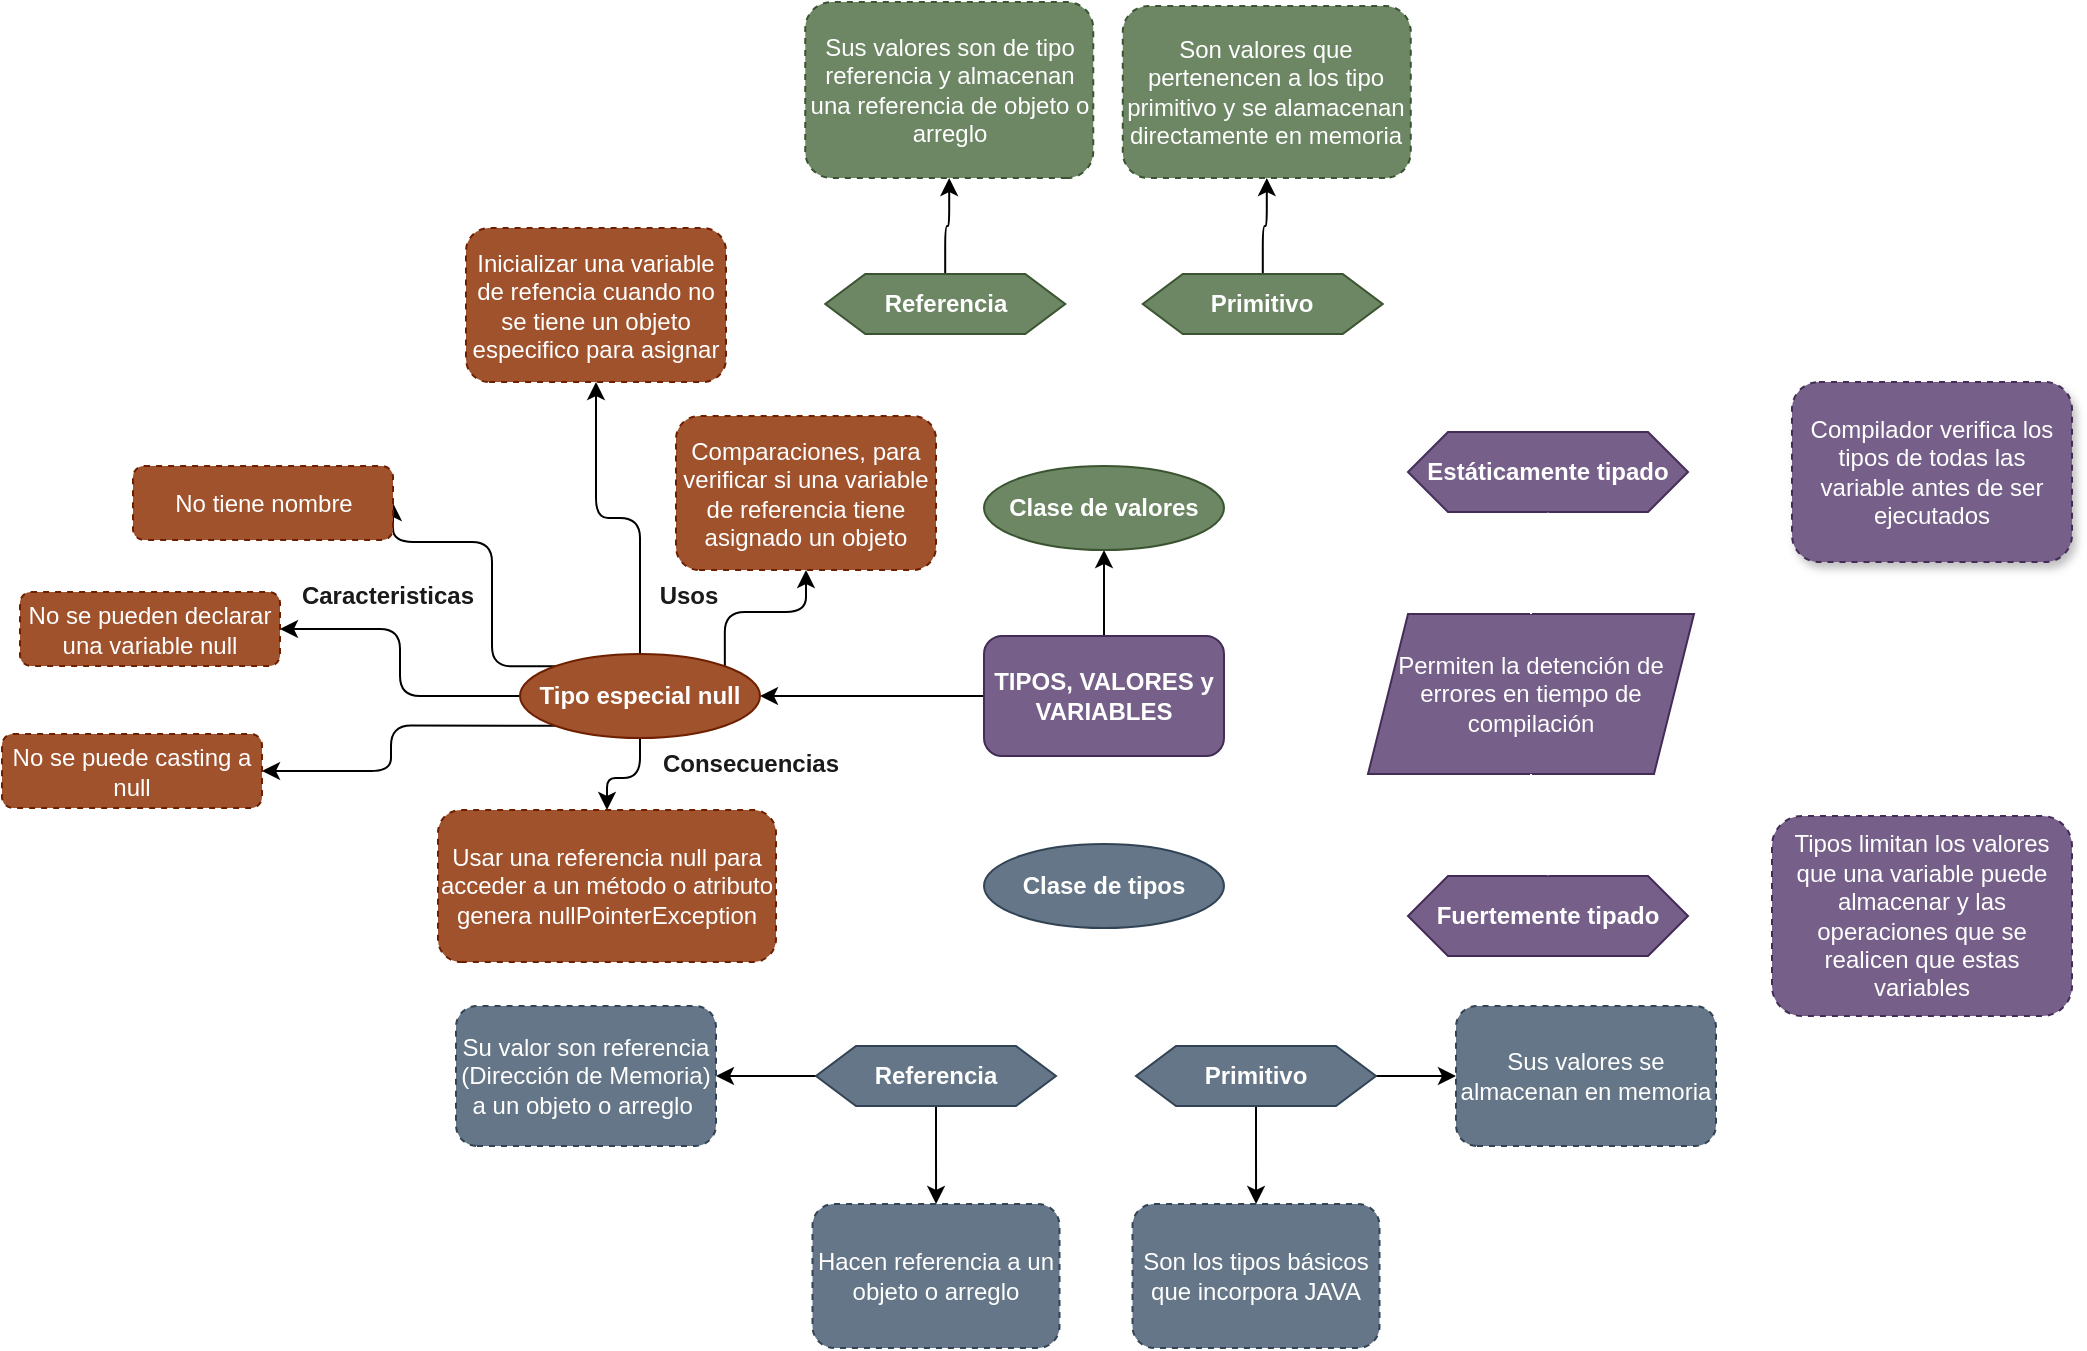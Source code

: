 <mxfile version="24.5.1" type="device" pages="2">
  <diagram name="Variables, tipos y referencias" id="eUMa2D-cnFNs0m8QBSEk">
    <mxGraphModel dx="1680" dy="929" grid="0" gridSize="10" guides="1" tooltips="1" connect="1" arrows="1" fold="1" page="0" pageScale="1" pageWidth="1169" pageHeight="827" background="none" math="0" shadow="0">
      <root>
        <mxCell id="0" />
        <mxCell id="1" parent="0" />
        <mxCell id="6FsGUNTnXCxXvvAwHnRl-19" value="" style="edgeStyle=orthogonalEdgeStyle;rounded=0;orthogonalLoop=1;jettySize=auto;html=1;strokeColor=#FFFFFF;fontColor=#1A1A1A;fontStyle=1" parent="1" source="6FsGUNTnXCxXvvAwHnRl-1" target="6FsGUNTnXCxXvvAwHnRl-17" edge="1">
          <mxGeometry relative="1" as="geometry" />
        </mxCell>
        <mxCell id="6FsGUNTnXCxXvvAwHnRl-22" style="edgeStyle=orthogonalEdgeStyle;rounded=1;orthogonalLoop=1;jettySize=auto;html=1;strokeColor=#FFFFFF;fontColor=#1A1A1A;fontStyle=1;curved=0;" parent="1" source="6FsGUNTnXCxXvvAwHnRl-17" target="6FsGUNTnXCxXvvAwHnRl-20" edge="1">
          <mxGeometry relative="1" as="geometry" />
        </mxCell>
        <mxCell id="6FsGUNTnXCxXvvAwHnRl-23" style="edgeStyle=orthogonalEdgeStyle;rounded=1;orthogonalLoop=1;jettySize=auto;html=1;strokeColor=#FFFFFF;fontColor=#1A1A1A;fontStyle=1;curved=0;" parent="1" source="6FsGUNTnXCxXvvAwHnRl-17" target="6FsGUNTnXCxXvvAwHnRl-21" edge="1">
          <mxGeometry relative="1" as="geometry" />
        </mxCell>
        <mxCell id="6FsGUNTnXCxXvvAwHnRl-29" style="edgeStyle=orthogonalEdgeStyle;rounded=1;orthogonalLoop=1;jettySize=auto;html=1;entryX=0;entryY=0.5;entryDx=0;entryDy=0;curved=0;fillColor=#76608a;strokeColor=#FFFFFF;" parent="1" source="6FsGUNTnXCxXvvAwHnRl-1" target="6FsGUNTnXCxXvvAwHnRl-2" edge="1">
          <mxGeometry relative="1" as="geometry" />
        </mxCell>
        <mxCell id="6FsGUNTnXCxXvvAwHnRl-30" style="edgeStyle=orthogonalEdgeStyle;rounded=1;orthogonalLoop=1;jettySize=auto;html=1;exitX=1;exitY=0.5;exitDx=0;exitDy=0;entryX=0;entryY=0.5;entryDx=0;entryDy=0;curved=0;fillColor=#76608a;strokeColor=#FFFFFF;" parent="1" source="6FsGUNTnXCxXvvAwHnRl-1" target="6FsGUNTnXCxXvvAwHnRl-3" edge="1">
          <mxGeometry relative="1" as="geometry" />
        </mxCell>
        <mxCell id="6FsGUNTnXCxXvvAwHnRl-55" value="" style="edgeStyle=orthogonalEdgeStyle;rounded=0;orthogonalLoop=1;jettySize=auto;html=1;" parent="1" source="6FsGUNTnXCxXvvAwHnRl-1" target="6FsGUNTnXCxXvvAwHnRl-41" edge="1">
          <mxGeometry relative="1" as="geometry" />
        </mxCell>
        <mxCell id="6FsGUNTnXCxXvvAwHnRl-61" value="" style="edgeStyle=orthogonalEdgeStyle;rounded=0;orthogonalLoop=1;jettySize=auto;html=1;fontFamily=Helvetica;fontSize=12;fontColor=default;" parent="1" source="6FsGUNTnXCxXvvAwHnRl-1" target="6FsGUNTnXCxXvvAwHnRl-60" edge="1">
          <mxGeometry relative="1" as="geometry" />
        </mxCell>
        <mxCell id="6FsGUNTnXCxXvvAwHnRl-1" value="TIPOS, VALORES y VARIABLES" style="rounded=1;whiteSpace=wrap;html=1;labelBackgroundColor=none;fillColor=#76608a;strokeColor=#432D57;fontSize=12;horizontal=1;fontStyle=1;flipV=0;flipH=0;fontColor=#ffffff;" parent="1" vertex="1">
          <mxGeometry x="74" y="251" width="120" height="60" as="geometry" />
        </mxCell>
        <mxCell id="6FsGUNTnXCxXvvAwHnRl-17" value="Clase de tipos" style="ellipse;whiteSpace=wrap;html=1;strokeColor=#314354;fontColor=#ffffff;fillColor=#647687;flipV=0;flipH=0;fontStyle=1" parent="1" vertex="1">
          <mxGeometry x="74" y="355" width="120" height="42" as="geometry" />
        </mxCell>
        <mxCell id="iA07e7lkN86s4xNn6Dl6-3" value="" style="edgeStyle=orthogonalEdgeStyle;rounded=0;orthogonalLoop=1;jettySize=auto;html=1;fontFamily=Helvetica;fontSize=12;fontColor=#1A1A1A;fontStyle=1;labelBackgroundColor=none;" parent="1" source="6FsGUNTnXCxXvvAwHnRl-20" target="6FsGUNTnXCxXvvAwHnRl-31" edge="1">
          <mxGeometry relative="1" as="geometry" />
        </mxCell>
        <mxCell id="iA07e7lkN86s4xNn6Dl6-4" value="" style="edgeStyle=orthogonalEdgeStyle;rounded=0;orthogonalLoop=1;jettySize=auto;html=1;fontFamily=Helvetica;fontSize=12;fontColor=#1A1A1A;fontStyle=1;labelBackgroundColor=none;" parent="1" source="6FsGUNTnXCxXvvAwHnRl-20" target="6FsGUNTnXCxXvvAwHnRl-33" edge="1">
          <mxGeometry relative="1" as="geometry" />
        </mxCell>
        <mxCell id="6FsGUNTnXCxXvvAwHnRl-20" value="Refe&lt;span style=&quot;color: rgb(232, 230, 227); font-family: monospace; font-size: 0px; text-align: start; text-wrap: nowrap; background-color: rgb(26, 28, 30); --darkreader-inline-color: #d8d4cf; --darkreader-inline-bgcolor: #151718;&quot; data-darkreader-inline-color=&quot;&quot; data-darkreader-inline-bgcolor=&quot;&quot;&gt;%3CmxGraphModel%3E%3Croot%3E%3CmxCell%20id%3D%220%22%2F%3E%3CmxCell%20id%3D%221%22%20parent%3D%220%22%2F%3E%3CmxCell%20id%3D%222%22%20value%3D%22Compilador%20verifica%20los%20tipos%20de%20todas%20las%20variable%20antes%20de%20ser%20ejecutados%22%20style%3D%22text%3Bhtml%3D1%3Balign%3Dcenter%3BverticalAlign%3Dmiddle%3BwhiteSpace%3Dwrap%3Brounded%3D0%3B%22%20vertex%3D%221%22%20parent%3D%221%22%3E%3CmxGeometry%20x%3D%22430%22%20y%3D%2240%22%20width%3D%22140%22%20height%3D%2290%22%20as%3D%22geometry%22%2F%3E%3C%2FmxCell%3E%3C%2Froot%3E%3C%2FmxGraphModel%3E&lt;/span&gt;rencia" style="shape=hexagon;perimeter=hexagonPerimeter2;whiteSpace=wrap;html=1;fixedSize=1;strokeColor=#314354;fillColor=#647687;flipV=0;flipH=0;fontStyle=1;fontColor=#ffffff;" parent="1" vertex="1">
          <mxGeometry x="-10" y="456" width="120" height="30" as="geometry" />
        </mxCell>
        <mxCell id="iA07e7lkN86s4xNn6Dl6-1" value="" style="edgeStyle=orthogonalEdgeStyle;rounded=0;orthogonalLoop=1;jettySize=auto;html=1;fontFamily=Helvetica;fontSize=12;fontColor=#1A1A1A;fontStyle=1;labelBackgroundColor=none;" parent="1" source="6FsGUNTnXCxXvvAwHnRl-21" target="6FsGUNTnXCxXvvAwHnRl-37" edge="1">
          <mxGeometry relative="1" as="geometry" />
        </mxCell>
        <mxCell id="iA07e7lkN86s4xNn6Dl6-2" value="" style="edgeStyle=orthogonalEdgeStyle;rounded=0;orthogonalLoop=1;jettySize=auto;html=1;fontFamily=Helvetica;fontSize=12;fontColor=#1A1A1A;fontStyle=1;labelBackgroundColor=none;" parent="1" source="6FsGUNTnXCxXvvAwHnRl-21" target="6FsGUNTnXCxXvvAwHnRl-35" edge="1">
          <mxGeometry relative="1" as="geometry" />
        </mxCell>
        <mxCell id="6FsGUNTnXCxXvvAwHnRl-21" value="Primitivo" style="shape=hexagon;perimeter=hexagonPerimeter2;whiteSpace=wrap;html=1;fixedSize=1;strokeColor=#314354;fillColor=#647687;flipV=0;flipH=0;fontStyle=1;fontColor=#ffffff;" parent="1" vertex="1">
          <mxGeometry x="150" y="456" width="120" height="30" as="geometry" />
        </mxCell>
        <mxCell id="6FsGUNTnXCxXvvAwHnRl-14" value="" style="edgeStyle=orthogonalEdgeStyle;rounded=0;orthogonalLoop=1;jettySize=auto;html=1;strokeColor=#FFFFFF;fontColor=default;fontSize=12;horizontal=1;fontStyle=1;labelBackgroundColor=none;flowAnimation=0;curved=0;fillColor=#76608a;" parent="1" source="6FsGUNTnXCxXvvAwHnRl-2" target="6FsGUNTnXCxXvvAwHnRl-6" edge="1">
          <mxGeometry relative="1" as="geometry" />
        </mxCell>
        <mxCell id="6FsGUNTnXCxXvvAwHnRl-13" value="" style="edgeStyle=orthogonalEdgeStyle;rounded=0;orthogonalLoop=1;jettySize=auto;html=1;labelBackgroundColor=none;strokeColor=#FFFFFF;fontColor=default;fontSize=12;horizontal=1;fontStyle=1;flowAnimation=0;curved=0;fillColor=#76608a;" parent="1" source="6FsGUNTnXCxXvvAwHnRl-3" target="6FsGUNTnXCxXvvAwHnRl-9" edge="1">
          <mxGeometry relative="1" as="geometry" />
        </mxCell>
        <mxCell id="6FsGUNTnXCxXvvAwHnRl-2" value="Estáticamente tipado" style="shape=hexagon;perimeter=hexagonPerimeter2;whiteSpace=wrap;html=1;fixedSize=1;labelBackgroundColor=none;fillColor=#76608a;strokeColor=#432D57;fontSize=12;horizontal=1;fontStyle=1;flipV=1;flipH=0;fontColor=#ffffff;" parent="1" vertex="1">
          <mxGeometry x="286" y="149" width="140" height="40" as="geometry" />
        </mxCell>
        <mxCell id="6FsGUNTnXCxXvvAwHnRl-3" value="Fuertemente tipado" style="shape=hexagon;perimeter=hexagonPerimeter2;whiteSpace=wrap;html=1;fixedSize=1;labelBackgroundColor=none;fillColor=#76608a;strokeColor=#432D57;fontSize=12;horizontal=1;fontStyle=1;flipV=1;flipH=0;fontColor=#ffffff;" parent="1" vertex="1">
          <mxGeometry x="286" y="371" width="140" height="40" as="geometry" />
        </mxCell>
        <mxCell id="6FsGUNTnXCxXvvAwHnRl-10" value="Permiten la detención de errores en tiempo de compilación" style="shape=parallelogram;perimeter=parallelogramPerimeter;whiteSpace=wrap;html=1;fixedSize=1;labelBackgroundColor=none;fillColor=#76608a;strokeColor=#432D57;fontSize=12;horizontal=1;fontStyle=0;flipV=1;flipH=1;fontColor=#ffffff;" parent="1" vertex="1">
          <mxGeometry x="266" y="240" width="163" height="80" as="geometry" />
        </mxCell>
        <mxCell id="6FsGUNTnXCxXvvAwHnRl-11" value="" style="edgeStyle=orthogonalEdgeStyle;rounded=1;orthogonalLoop=1;jettySize=auto;html=1;labelBackgroundColor=none;strokeColor=#FFFFFF;fontColor=default;fontSize=12;horizontal=1;fontStyle=1;curved=0;flowAnimation=0;dashed=1;dashPattern=8 8;fillColor=#76608a;" parent="1" source="6FsGUNTnXCxXvvAwHnRl-10" target="6FsGUNTnXCxXvvAwHnRl-2" edge="1">
          <mxGeometry relative="1" as="geometry" />
        </mxCell>
        <mxCell id="6FsGUNTnXCxXvvAwHnRl-12" value="" style="edgeStyle=orthogonalEdgeStyle;rounded=1;orthogonalLoop=1;jettySize=auto;html=1;labelBackgroundColor=none;strokeColor=#FFFFFF;fontColor=default;fontSize=12;horizontal=1;fontStyle=1;curved=0;flowAnimation=0;dashed=1;dashPattern=8 8;fillColor=#76608a;" parent="1" source="6FsGUNTnXCxXvvAwHnRl-10" target="6FsGUNTnXCxXvvAwHnRl-3" edge="1">
          <mxGeometry relative="1" as="geometry" />
        </mxCell>
        <mxCell id="6FsGUNTnXCxXvvAwHnRl-6" value="Compilador verifica los tipos de todas las variable antes de ser ejecutados" style="text;html=1;align=center;verticalAlign=middle;whiteSpace=wrap;rounded=1;labelBackgroundColor=none;fontSize=12;horizontal=1;fontStyle=0;strokeColor=#432D57;dashed=1;shadow=1;glass=0;flipV=0;flipH=0;direction=east;fillColor=#76608a;fontColor=#ffffff;" parent="1" vertex="1">
          <mxGeometry x="478" y="124" width="140" height="90" as="geometry" />
        </mxCell>
        <mxCell id="6FsGUNTnXCxXvvAwHnRl-9" value="Tipos limitan los valores que una variable puede almacenar y las operaciones que se realicen que estas variables" style="text;html=1;align=center;verticalAlign=middle;whiteSpace=wrap;rounded=1;labelBackgroundColor=none;fontSize=12;horizontal=1;fontStyle=0;dashed=1;strokeColor=#432D57;flipV=0;flipH=1;direction=east;fillColor=#76608a;fontColor=#ffffff;" parent="1" vertex="1">
          <mxGeometry x="468" y="341" width="150" height="100" as="geometry" />
        </mxCell>
        <mxCell id="6FsGUNTnXCxXvvAwHnRl-31" value="Hacen referencia a un objeto o arreglo" style="text;html=1;align=center;verticalAlign=middle;whiteSpace=wrap;rounded=1;dashed=1;strokeColor=#314354;flipH=0;flipV=0;fillColor=#647687;fontColor=#ffffff;" parent="1" vertex="1">
          <mxGeometry x="-11.75" y="535" width="123.5" height="72" as="geometry" />
        </mxCell>
        <mxCell id="6FsGUNTnXCxXvvAwHnRl-33" value="Su valor son referencia (Dirección de Memoria) a un objeto o arreglo&amp;nbsp;" style="text;html=1;align=center;verticalAlign=middle;whiteSpace=wrap;rounded=1;dashed=1;strokeColor=#314354;flipH=0;flipV=1;fillColor=#647687;fontColor=#ffffff;" parent="1" vertex="1">
          <mxGeometry x="-190" y="436" width="130" height="70" as="geometry" />
        </mxCell>
        <mxCell id="6FsGUNTnXCxXvvAwHnRl-35" value="Son los tipos básicos que incorpora JAVA" style="text;html=1;align=center;verticalAlign=middle;whiteSpace=wrap;rounded=1;dashed=1;strokeColor=#314354;flipH=0;flipV=0;fillColor=#647687;fontColor=#ffffff;" parent="1" vertex="1">
          <mxGeometry x="148.25" y="535" width="123.5" height="72" as="geometry" />
        </mxCell>
        <mxCell id="6FsGUNTnXCxXvvAwHnRl-37" value="Sus valores se almacenan en memoria" style="text;html=1;align=center;verticalAlign=middle;whiteSpace=wrap;rounded=1;dashed=1;strokeColor=#314354;flipH=0;flipV=1;fillColor=#647687;fontColor=#ffffff;" parent="1" vertex="1">
          <mxGeometry x="310" y="436" width="130" height="70" as="geometry" />
        </mxCell>
        <mxCell id="6FsGUNTnXCxXvvAwHnRl-39" style="edgeStyle=orthogonalEdgeStyle;rounded=1;orthogonalLoop=1;jettySize=auto;html=1;strokeColor=#FFFFFF;fontColor=#1A1A1A;fontStyle=1;fillColor=#B9E0A5;curved=0;" parent="1" source="6FsGUNTnXCxXvvAwHnRl-41" target="6FsGUNTnXCxXvvAwHnRl-44" edge="1">
          <mxGeometry relative="1" as="geometry" />
        </mxCell>
        <mxCell id="6FsGUNTnXCxXvvAwHnRl-40" style="edgeStyle=orthogonalEdgeStyle;rounded=1;orthogonalLoop=1;jettySize=auto;html=1;strokeColor=#FFFFFF;fontColor=#1A1A1A;fontStyle=1;fillColor=#B9E0A5;curved=0;" parent="1" source="6FsGUNTnXCxXvvAwHnRl-41" target="6FsGUNTnXCxXvvAwHnRl-47" edge="1">
          <mxGeometry relative="1" as="geometry" />
        </mxCell>
        <mxCell id="6FsGUNTnXCxXvvAwHnRl-41" value="Clase de valores" style="ellipse;whiteSpace=wrap;html=1;strokeColor=#3A5431;fillColor=#6d8764;flipV=0;flipH=0;fontStyle=1;direction=west;fontColor=#ffffff;" parent="1" vertex="1">
          <mxGeometry x="74" y="166" width="120" height="42" as="geometry" />
        </mxCell>
        <mxCell id="6FsGUNTnXCxXvvAwHnRl-43" value="" style="edgeStyle=orthogonalEdgeStyle;rounded=1;orthogonalLoop=1;jettySize=auto;html=1;fillColor=#B9E0A5;curved=0;" parent="1" source="6FsGUNTnXCxXvvAwHnRl-44" target="6FsGUNTnXCxXvvAwHnRl-51" edge="1">
          <mxGeometry relative="1" as="geometry" />
        </mxCell>
        <mxCell id="6FsGUNTnXCxXvvAwHnRl-44" value="Refe&lt;span style=&quot;color: rgb(232, 230, 227); font-family: monospace; font-size: 0px; text-align: start; text-wrap: nowrap; background-color: rgb(26, 28, 30); --darkreader-inline-color: #d8d4cf; --darkreader-inline-bgcolor: #151718;&quot; data-darkreader-inline-color=&quot;&quot; data-darkreader-inline-bgcolor=&quot;&quot;&gt;%3CmxGraphModel%3E%3Croot%3E%3CmxCell%20id%3D%220%22%2F%3E%3CmxCell%20id%3D%221%22%20parent%3D%220%22%2F%3E%3CmxCell%20id%3D%222%22%20value%3D%22Compilador%20verifica%20los%20tipos%20de%20todas%20las%20variable%20antes%20de%20ser%20ejecutados%22%20style%3D%22text%3Bhtml%3D1%3Balign%3Dcenter%3BverticalAlign%3Dmiddle%3BwhiteSpace%3Dwrap%3Brounded%3D0%3B%22%20vertex%3D%221%22%20parent%3D%221%22%3E%3CmxGeometry%20x%3D%22430%22%20y%3D%2240%22%20width%3D%22140%22%20height%3D%2290%22%20as%3D%22geometry%22%2F%3E%3C%2FmxCell%3E%3C%2Froot%3E%3C%2FmxGraphModel%3E&lt;/span&gt;rencia" style="shape=hexagon;perimeter=hexagonPerimeter2;whiteSpace=wrap;html=1;fixedSize=1;strokeColor=#3A5431;fontColor=#ffffff;fillColor=#6d8764;flipV=0;flipH=0;fontStyle=1;direction=west;" parent="1" vertex="1">
          <mxGeometry x="-5.37" y="70" width="120" height="30" as="geometry" />
        </mxCell>
        <mxCell id="6FsGUNTnXCxXvvAwHnRl-46" value="" style="edgeStyle=orthogonalEdgeStyle;rounded=1;orthogonalLoop=1;jettySize=auto;html=1;fillColor=#FFFF33;curved=0;" parent="1" source="6FsGUNTnXCxXvvAwHnRl-47" target="6FsGUNTnXCxXvvAwHnRl-53" edge="1">
          <mxGeometry relative="1" as="geometry" />
        </mxCell>
        <mxCell id="6FsGUNTnXCxXvvAwHnRl-47" value="Primitivo" style="shape=hexagon;perimeter=hexagonPerimeter2;whiteSpace=wrap;html=1;fixedSize=1;strokeColor=#3A5431;fontColor=#ffffff;fillColor=#6d8764;flipV=0;flipH=0;fontStyle=1;direction=west;" parent="1" vertex="1">
          <mxGeometry x="153.38" y="70" width="120" height="30" as="geometry" />
        </mxCell>
        <mxCell id="6FsGUNTnXCxXvvAwHnRl-51" value="Sus valores son de tipo referencia y almacenan una referencia de objeto o arreglo" style="text;html=1;align=center;verticalAlign=middle;whiteSpace=wrap;rounded=1;dashed=1;strokeColor=#3A5431;flipH=0;flipV=0;direction=west;fillColor=#6d8764;fontColor=#ffffff;" parent="1" vertex="1">
          <mxGeometry x="-15.37" y="-66" width="144" height="88" as="geometry" />
        </mxCell>
        <mxCell id="6FsGUNTnXCxXvvAwHnRl-53" value="Son valores que pertenencen a los tipo primitivo y se alamacenan directamente en memoria" style="text;html=1;align=center;verticalAlign=middle;whiteSpace=wrap;rounded=1;dashed=1;strokeColor=#3A5431;flipH=0;flipV=0;direction=west;fillColor=#6d8764;fontColor=#ffffff;" parent="1" vertex="1">
          <mxGeometry x="143.38" y="-64" width="144" height="86" as="geometry" />
        </mxCell>
        <mxCell id="6FsGUNTnXCxXvvAwHnRl-68" style="edgeStyle=orthogonalEdgeStyle;rounded=1;orthogonalLoop=1;jettySize=auto;html=1;exitX=0;exitY=0;exitDx=0;exitDy=0;entryX=1;entryY=0.5;entryDx=0;entryDy=0;fontFamily=Helvetica;fontSize=12;fontColor=#1A1A1A;fontStyle=1;labelBackgroundColor=none;curved=0;fillColor=#FF99CC;" parent="1" source="6FsGUNTnXCxXvvAwHnRl-60" target="6FsGUNTnXCxXvvAwHnRl-65" edge="1">
          <mxGeometry relative="1" as="geometry">
            <Array as="points">
              <mxPoint x="-172" y="266" />
              <mxPoint x="-172" y="204" />
            </Array>
          </mxGeometry>
        </mxCell>
        <mxCell id="6FsGUNTnXCxXvvAwHnRl-69" style="edgeStyle=orthogonalEdgeStyle;rounded=1;orthogonalLoop=1;jettySize=auto;html=1;exitX=0;exitY=0.5;exitDx=0;exitDy=0;entryX=1;entryY=0.5;entryDx=0;entryDy=0;fontFamily=Helvetica;fontSize=12;fontColor=#1A1A1A;fontStyle=1;labelBackgroundColor=none;curved=0;fillColor=#FF99CC;" parent="1" source="6FsGUNTnXCxXvvAwHnRl-60" target="6FsGUNTnXCxXvvAwHnRl-66" edge="1">
          <mxGeometry relative="1" as="geometry" />
        </mxCell>
        <mxCell id="6FsGUNTnXCxXvvAwHnRl-70" style="edgeStyle=orthogonalEdgeStyle;rounded=1;orthogonalLoop=1;jettySize=auto;html=1;exitX=0;exitY=1;exitDx=0;exitDy=0;entryX=1;entryY=0.5;entryDx=0;entryDy=0;fontFamily=Helvetica;fontSize=12;fontColor=#1A1A1A;fontStyle=1;labelBackgroundColor=none;curved=0;fillColor=#FF99CC;" parent="1" source="6FsGUNTnXCxXvvAwHnRl-60" target="6FsGUNTnXCxXvvAwHnRl-67" edge="1">
          <mxGeometry relative="1" as="geometry" />
        </mxCell>
        <mxCell id="6FsGUNTnXCxXvvAwHnRl-73" value="" style="edgeStyle=orthogonalEdgeStyle;rounded=1;orthogonalLoop=1;jettySize=auto;html=1;fontFamily=Helvetica;fontSize=12;fontColor=#1A1A1A;fontStyle=1;labelBackgroundColor=none;curved=0;" parent="1" source="6FsGUNTnXCxXvvAwHnRl-60" target="6FsGUNTnXCxXvvAwHnRl-72" edge="1">
          <mxGeometry relative="1" as="geometry" />
        </mxCell>
        <mxCell id="6FsGUNTnXCxXvvAwHnRl-80" style="edgeStyle=orthogonalEdgeStyle;rounded=1;orthogonalLoop=1;jettySize=auto;html=1;exitX=0.5;exitY=0;exitDx=0;exitDy=0;entryX=0.5;entryY=1;entryDx=0;entryDy=0;fontFamily=Helvetica;fontSize=12;fontColor=#1A1A1A;fontStyle=1;labelBackgroundColor=none;curved=0;" parent="1" source="6FsGUNTnXCxXvvAwHnRl-60" target="6FsGUNTnXCxXvvAwHnRl-75" edge="1">
          <mxGeometry relative="1" as="geometry" />
        </mxCell>
        <mxCell id="6FsGUNTnXCxXvvAwHnRl-88" style="edgeStyle=orthogonalEdgeStyle;rounded=1;orthogonalLoop=1;jettySize=auto;html=1;exitX=1;exitY=0;exitDx=0;exitDy=0;entryX=0.5;entryY=1;entryDx=0;entryDy=0;fontFamily=Helvetica;fontSize=12;fontColor=#1A1A1A;fontStyle=1;labelBackgroundColor=none;curved=0;" parent="1" source="6FsGUNTnXCxXvvAwHnRl-60" target="6FsGUNTnXCxXvvAwHnRl-78" edge="1">
          <mxGeometry relative="1" as="geometry" />
        </mxCell>
        <mxCell id="6FsGUNTnXCxXvvAwHnRl-60" value="Tipo especial null" style="ellipse;whiteSpace=wrap;html=1;strokeColor=#6D1F00;fillColor=#a0522d;flipV=0;flipH=0;fontStyle=1;fontColor=#ffffff;" parent="1" vertex="1">
          <mxGeometry x="-158" y="260" width="120" height="42" as="geometry" />
        </mxCell>
        <mxCell id="6FsGUNTnXCxXvvAwHnRl-65" value="No tiene nombre" style="text;html=1;align=center;verticalAlign=middle;whiteSpace=wrap;rounded=1;dashed=1;strokeColor=#6D1F00;flipH=0;flipV=0;fillColor=#a0522d;fontColor=#ffffff;" parent="1" vertex="1">
          <mxGeometry x="-351.5" y="166" width="130" height="37" as="geometry" />
        </mxCell>
        <mxCell id="6FsGUNTnXCxXvvAwHnRl-66" value="No se pueden declarar una variable null" style="text;html=1;align=center;verticalAlign=middle;whiteSpace=wrap;rounded=1;dashed=1;strokeColor=#6D1F00;flipH=0;flipV=0;fillColor=#a0522d;fontColor=#ffffff;" parent="1" vertex="1">
          <mxGeometry x="-408" y="229" width="130" height="37" as="geometry" />
        </mxCell>
        <mxCell id="6FsGUNTnXCxXvvAwHnRl-67" value="No se puede casting a null" style="text;html=1;align=center;verticalAlign=middle;whiteSpace=wrap;rounded=1;dashed=1;strokeColor=#6D1F00;flipH=0;flipV=0;fillColor=#a0522d;fontColor=#ffffff;" parent="1" vertex="1">
          <mxGeometry x="-417" y="300" width="130" height="37" as="geometry" />
        </mxCell>
        <mxCell id="6FsGUNTnXCxXvvAwHnRl-72" value="Usar una referencia null para acceder a un método o atributo genera nullPointerException" style="text;html=1;align=center;verticalAlign=middle;whiteSpace=wrap;rounded=1;dashed=1;strokeColor=#6D1F00;flipH=0;flipV=1;fillColor=#a0522d;fontColor=#ffffff;" parent="1" vertex="1">
          <mxGeometry x="-199" y="338" width="169" height="76" as="geometry" />
        </mxCell>
        <mxCell id="6FsGUNTnXCxXvvAwHnRl-74" value="Consecuencias" style="text;html=1;align=center;verticalAlign=middle;whiteSpace=wrap;rounded=0;fontFamily=Helvetica;fontSize=12;fontColor=#1A1A1A;fontStyle=1;labelBackgroundColor=none;" parent="1" vertex="1">
          <mxGeometry x="-90" y="300" width="95" height="30" as="geometry" />
        </mxCell>
        <mxCell id="6FsGUNTnXCxXvvAwHnRl-75" value="Inicializar una variable de refencia cuando no se tiene un objeto especifico para asignar" style="text;html=1;align=center;verticalAlign=middle;whiteSpace=wrap;rounded=1;dashed=1;strokeColor=#6D1F00;flipH=0;flipV=1;fillColor=#a0522d;fontColor=#ffffff;" parent="1" vertex="1">
          <mxGeometry x="-185" y="47" width="130" height="77" as="geometry" />
        </mxCell>
        <mxCell id="6FsGUNTnXCxXvvAwHnRl-78" value="Comparaciones, para verificar si una variable de referencia tiene asignado un objeto" style="text;html=1;align=center;verticalAlign=middle;whiteSpace=wrap;rounded=1;dashed=1;strokeColor=#6D1F00;flipH=0;flipV=1;fillColor=#a0522d;fontColor=#ffffff;" parent="1" vertex="1">
          <mxGeometry x="-80" y="141" width="130" height="77" as="geometry" />
        </mxCell>
        <mxCell id="6FsGUNTnXCxXvvAwHnRl-85" value="Caracteristicas" style="text;html=1;align=center;verticalAlign=middle;whiteSpace=wrap;rounded=0;fontFamily=Helvetica;fontSize=12;fontColor=#1A1A1A;fontStyle=1;labelBackgroundColor=none;" parent="1" vertex="1">
          <mxGeometry x="-272" y="208" width="96" height="45" as="geometry" />
        </mxCell>
        <mxCell id="6FsGUNTnXCxXvvAwHnRl-86" value="Usos" style="text;html=1;align=center;verticalAlign=middle;whiteSpace=wrap;rounded=0;fontFamily=Helvetica;fontSize=12;fontColor=#1A1A1A;fontStyle=1;labelBackgroundColor=none;" parent="1" vertex="1">
          <mxGeometry x="-121" y="215.5" width="95" height="30" as="geometry" />
        </mxCell>
      </root>
    </mxGraphModel>
  </diagram>
  <diagram id="QTjkPDKM6xU2SD7LMelb" name="TIPOS Y VALORES PRIMITIVOS">
    <mxGraphModel dx="2000" dy="1424" grid="0" gridSize="10" guides="1" tooltips="1" connect="1" arrows="1" fold="1" page="0" pageScale="1" pageWidth="827" pageHeight="1169" math="0" shadow="0">
      <root>
        <mxCell id="0" />
        <mxCell id="1" parent="0" />
        <mxCell id="D8JUkqJzyJapC4DmOVum-1" value="" style="edgeStyle=orthogonalEdgeStyle;rounded=0;orthogonalLoop=1;jettySize=auto;html=1;fontStyle=1" edge="1" parent="1" source="D8JUkqJzyJapC4DmOVum-3" target="D8JUkqJzyJapC4DmOVum-6">
          <mxGeometry relative="1" as="geometry" />
        </mxCell>
        <mxCell id="D8JUkqJzyJapC4DmOVum-2" value="" style="edgeStyle=orthogonalEdgeStyle;rounded=1;orthogonalLoop=1;jettySize=auto;html=1;curved=0;" edge="1" parent="1" source="D8JUkqJzyJapC4DmOVum-3" target="D8JUkqJzyJapC4DmOVum-43">
          <mxGeometry relative="1" as="geometry" />
        </mxCell>
        <mxCell id="D8JUkqJzyJapC4DmOVum-3" value="TIPOS Y VALORES PRIMITIVOS" style="rounded=1;whiteSpace=wrap;html=1;fillColor=#76608a;fontColor=#ffffff;strokeColor=#432D57;fontStyle=1" vertex="1" parent="1">
          <mxGeometry x="-210" y="61" width="120" height="60" as="geometry" />
        </mxCell>
        <mxCell id="D8JUkqJzyJapC4DmOVum-4" value="" style="edgeStyle=orthogonalEdgeStyle;rounded=0;orthogonalLoop=1;jettySize=auto;html=1;fontStyle=1" edge="1" parent="1" source="D8JUkqJzyJapC4DmOVum-6" target="D8JUkqJzyJapC4DmOVum-10">
          <mxGeometry relative="1" as="geometry" />
        </mxCell>
        <mxCell id="D8JUkqJzyJapC4DmOVum-5" style="edgeStyle=orthogonalEdgeStyle;rounded=1;orthogonalLoop=1;jettySize=auto;html=1;exitX=1;exitY=0.25;exitDx=0;exitDy=0;entryX=0;entryY=0.5;entryDx=0;entryDy=0;curved=0;fontStyle=1" edge="1" parent="1" source="D8JUkqJzyJapC4DmOVum-6" target="D8JUkqJzyJapC4DmOVum-8">
          <mxGeometry relative="1" as="geometry" />
        </mxCell>
        <mxCell id="D8JUkqJzyJapC4DmOVum-6" value="Los tipos primitivos son los tipos básicos predefinidos por el lenguaje de programación java" style="text;html=1;align=center;verticalAlign=middle;whiteSpace=wrap;rounded=1;dashed=1;strokeColor=#432D57;fillColor=#76608a;fontColor=#ffffff;fontStyle=0" vertex="1" parent="1">
          <mxGeometry x="-60" y="46" width="130" height="90" as="geometry" />
        </mxCell>
        <mxCell id="D8JUkqJzyJapC4DmOVum-7" style="edgeStyle=orthogonalEdgeStyle;rounded=1;orthogonalLoop=1;jettySize=auto;html=1;exitX=1;exitY=0.25;exitDx=0;exitDy=0;entryX=0;entryY=0.5;entryDx=0;entryDy=0;curved=0;fontStyle=1" edge="1" parent="1" source="D8JUkqJzyJapC4DmOVum-8" target="D8JUkqJzyJapC4DmOVum-17">
          <mxGeometry relative="1" as="geometry" />
        </mxCell>
        <mxCell id="D8JUkqJzyJapC4DmOVum-8" value="Tipo numérico" style="rounded=1;whiteSpace=wrap;html=1;fillColor=#647687;fontColor=#ffffff;strokeColor=#314354;fontStyle=1" vertex="1" parent="1">
          <mxGeometry x="110" y="-19" width="110" height="50" as="geometry" />
        </mxCell>
        <mxCell id="D8JUkqJzyJapC4DmOVum-9" value="" style="edgeStyle=orthogonalEdgeStyle;rounded=0;orthogonalLoop=1;jettySize=auto;html=1;fontStyle=1" edge="1" parent="1" source="D8JUkqJzyJapC4DmOVum-10" target="D8JUkqJzyJapC4DmOVum-11">
          <mxGeometry relative="1" as="geometry" />
        </mxCell>
        <mxCell id="D8JUkqJzyJapC4DmOVum-10" value="Tipo numérico" style="rounded=1;whiteSpace=wrap;html=1;fillColor=#6d8764;fontColor=#ffffff;strokeColor=#3A5431;fontStyle=1" vertex="1" parent="1">
          <mxGeometry x="-50" y="185" width="110" height="50" as="geometry" />
        </mxCell>
        <mxCell id="D8JUkqJzyJapC4DmOVum-11" value="Tipo datos lógicos" style="text;html=1;align=center;verticalAlign=middle;whiteSpace=wrap;rounded=1;dashed=1;strokeColor=#3A5431;fillColor=#6d8764;fontColor=#ffffff;fontStyle=0" vertex="1" parent="1">
          <mxGeometry x="100" y="185" width="110" height="50" as="geometry" />
        </mxCell>
        <mxCell id="D8JUkqJzyJapC4DmOVum-12" style="edgeStyle=orthogonalEdgeStyle;rounded=1;orthogonalLoop=1;jettySize=auto;html=1;exitX=0.75;exitY=0;exitDx=0;exitDy=0;entryX=0;entryY=0.5;entryDx=0;entryDy=0;curved=0;fontStyle=1" edge="1" parent="1" source="D8JUkqJzyJapC4DmOVum-17" target="D8JUkqJzyJapC4DmOVum-19">
          <mxGeometry relative="1" as="geometry" />
        </mxCell>
        <mxCell id="D8JUkqJzyJapC4DmOVum-13" style="edgeStyle=orthogonalEdgeStyle;rounded=1;orthogonalLoop=1;jettySize=auto;html=1;exitX=1;exitY=0.25;exitDx=0;exitDy=0;entryX=0;entryY=0.5;entryDx=0;entryDy=0;curved=0;fontStyle=1" edge="1" parent="1" source="D8JUkqJzyJapC4DmOVum-17" target="D8JUkqJzyJapC4DmOVum-23">
          <mxGeometry relative="1" as="geometry" />
        </mxCell>
        <mxCell id="D8JUkqJzyJapC4DmOVum-14" style="edgeStyle=orthogonalEdgeStyle;rounded=1;orthogonalLoop=1;jettySize=auto;html=1;exitX=1;exitY=0.5;exitDx=0;exitDy=0;entryX=0;entryY=0.5;entryDx=0;entryDy=0;curved=0;fontStyle=1" edge="1" parent="1" source="D8JUkqJzyJapC4DmOVum-17" target="D8JUkqJzyJapC4DmOVum-25">
          <mxGeometry relative="1" as="geometry" />
        </mxCell>
        <mxCell id="D8JUkqJzyJapC4DmOVum-15" style="edgeStyle=orthogonalEdgeStyle;rounded=1;orthogonalLoop=1;jettySize=auto;html=1;exitX=1;exitY=0.75;exitDx=0;exitDy=0;entryX=0;entryY=0.5;entryDx=0;entryDy=0;curved=0;fontStyle=1" edge="1" parent="1" source="D8JUkqJzyJapC4DmOVum-17" target="D8JUkqJzyJapC4DmOVum-27">
          <mxGeometry relative="1" as="geometry" />
        </mxCell>
        <mxCell id="D8JUkqJzyJapC4DmOVum-16" style="edgeStyle=orthogonalEdgeStyle;rounded=0;orthogonalLoop=1;jettySize=auto;html=1;exitX=0.75;exitY=1;exitDx=0;exitDy=0;entryX=0;entryY=0.5;entryDx=0;entryDy=0;fontStyle=1" edge="1" parent="1" source="D8JUkqJzyJapC4DmOVum-17" target="D8JUkqJzyJapC4DmOVum-21">
          <mxGeometry relative="1" as="geometry" />
        </mxCell>
        <mxCell id="D8JUkqJzyJapC4DmOVum-17" value="Tipo Integral" style="rounded=1;whiteSpace=wrap;html=1;fillColor=#647687;fontColor=#ffffff;strokeColor=#314354;fontStyle=1" vertex="1" parent="1">
          <mxGeometry x="265" y="-99" width="120" height="40" as="geometry" />
        </mxCell>
        <mxCell id="D8JUkqJzyJapC4DmOVum-18" style="edgeStyle=orthogonalEdgeStyle;rounded=0;orthogonalLoop=1;jettySize=auto;html=1;exitX=1;exitY=0.5;exitDx=0;exitDy=0;entryX=0;entryY=0.5;entryDx=0;entryDy=0;fontStyle=1" edge="1" parent="1" source="D8JUkqJzyJapC4DmOVum-19" target="D8JUkqJzyJapC4DmOVum-36">
          <mxGeometry relative="1" as="geometry" />
        </mxCell>
        <mxCell id="D8JUkqJzyJapC4DmOVum-19" value="byte" style="shape=hexagon;perimeter=hexagonPerimeter2;whiteSpace=wrap;html=1;fixedSize=1;fillColor=#a0522d;strokeColor=#6D1F00;fontStyle=1;fontColor=#ffffff;" vertex="1" parent="1">
          <mxGeometry x="430" y="-207" width="120" height="30" as="geometry" />
        </mxCell>
        <mxCell id="D8JUkqJzyJapC4DmOVum-20" style="edgeStyle=orthogonalEdgeStyle;rounded=0;orthogonalLoop=1;jettySize=auto;html=1;exitX=1;exitY=0.5;exitDx=0;exitDy=0;entryX=0;entryY=0.5;entryDx=0;entryDy=0;fontStyle=1" edge="1" parent="1" source="D8JUkqJzyJapC4DmOVum-21" target="D8JUkqJzyJapC4DmOVum-40">
          <mxGeometry relative="1" as="geometry" />
        </mxCell>
        <mxCell id="D8JUkqJzyJapC4DmOVum-21" value="char" style="shape=hexagon;perimeter=hexagonPerimeter2;whiteSpace=wrap;html=1;fixedSize=1;fillColor=#a0522d;strokeColor=#6D1F00;fontStyle=1;fontColor=#ffffff;" vertex="1" parent="1">
          <mxGeometry x="430" y="18" width="120" height="30" as="geometry" />
        </mxCell>
        <mxCell id="D8JUkqJzyJapC4DmOVum-22" style="edgeStyle=orthogonalEdgeStyle;rounded=0;orthogonalLoop=1;jettySize=auto;html=1;exitX=1;exitY=0.5;exitDx=0;exitDy=0;entryX=0;entryY=0.5;entryDx=0;entryDy=0;fontStyle=1" edge="1" parent="1" source="D8JUkqJzyJapC4DmOVum-23" target="D8JUkqJzyJapC4DmOVum-37">
          <mxGeometry relative="1" as="geometry" />
        </mxCell>
        <mxCell id="D8JUkqJzyJapC4DmOVum-23" value="short" style="shape=hexagon;perimeter=hexagonPerimeter2;whiteSpace=wrap;html=1;fixedSize=1;fillColor=#a0522d;strokeColor=#6D1F00;fontStyle=1;fontColor=#ffffff;" vertex="1" parent="1">
          <mxGeometry x="430" y="-151" width="120" height="30" as="geometry" />
        </mxCell>
        <mxCell id="D8JUkqJzyJapC4DmOVum-24" style="edgeStyle=orthogonalEdgeStyle;rounded=0;orthogonalLoop=1;jettySize=auto;html=1;exitX=1;exitY=0.5;exitDx=0;exitDy=0;entryX=0;entryY=0.5;entryDx=0;entryDy=0;fontStyle=1" edge="1" parent="1" source="D8JUkqJzyJapC4DmOVum-25" target="D8JUkqJzyJapC4DmOVum-38">
          <mxGeometry relative="1" as="geometry" />
        </mxCell>
        <mxCell id="D8JUkqJzyJapC4DmOVum-25" value="int" style="shape=hexagon;perimeter=hexagonPerimeter2;whiteSpace=wrap;html=1;fixedSize=1;fillColor=#a0522d;strokeColor=#6D1F00;fontStyle=1;fontColor=#ffffff;" vertex="1" parent="1">
          <mxGeometry x="430" y="-94" width="120" height="30" as="geometry" />
        </mxCell>
        <mxCell id="D8JUkqJzyJapC4DmOVum-26" style="edgeStyle=orthogonalEdgeStyle;rounded=0;orthogonalLoop=1;jettySize=auto;html=1;exitX=1;exitY=0.5;exitDx=0;exitDy=0;entryX=0;entryY=0.5;entryDx=0;entryDy=0;fontStyle=1" edge="1" parent="1" source="D8JUkqJzyJapC4DmOVum-27" target="D8JUkqJzyJapC4DmOVum-39">
          <mxGeometry relative="1" as="geometry" />
        </mxCell>
        <mxCell id="D8JUkqJzyJapC4DmOVum-27" value="long" style="shape=hexagon;perimeter=hexagonPerimeter2;whiteSpace=wrap;html=1;fixedSize=1;fillColor=#a0522d;strokeColor=#6D1F00;fontStyle=1;fontColor=#ffffff;" vertex="1" parent="1">
          <mxGeometry x="430" y="-38" width="120" height="30" as="geometry" />
        </mxCell>
        <mxCell id="D8JUkqJzyJapC4DmOVum-28" style="edgeStyle=orthogonalEdgeStyle;rounded=1;orthogonalLoop=1;jettySize=auto;html=1;exitX=1;exitY=0.25;exitDx=0;exitDy=0;entryX=0;entryY=0.5;entryDx=0;entryDy=0;curved=0;fontStyle=1" edge="1" parent="1" source="D8JUkqJzyJapC4DmOVum-30" target="D8JUkqJzyJapC4DmOVum-35">
          <mxGeometry relative="1" as="geometry" />
        </mxCell>
        <mxCell id="D8JUkqJzyJapC4DmOVum-29" style="edgeStyle=orthogonalEdgeStyle;rounded=1;orthogonalLoop=1;jettySize=auto;html=1;exitX=1;exitY=0.75;exitDx=0;exitDy=0;entryX=0;entryY=0.5;entryDx=0;entryDy=0;curved=0;fontStyle=1" edge="1" parent="1" source="D8JUkqJzyJapC4DmOVum-30" target="D8JUkqJzyJapC4DmOVum-33">
          <mxGeometry relative="1" as="geometry" />
        </mxCell>
        <mxCell id="D8JUkqJzyJapC4DmOVum-30" value="Tipo Integral" style="rounded=1;whiteSpace=wrap;html=1;fillColor=#647687;fontColor=#ffffff;strokeColor=#314354;fontStyle=1" vertex="1" parent="1">
          <mxGeometry x="265" y="121" width="120" height="40" as="geometry" />
        </mxCell>
        <mxCell id="D8JUkqJzyJapC4DmOVum-31" style="edgeStyle=orthogonalEdgeStyle;rounded=1;orthogonalLoop=1;jettySize=auto;html=1;exitX=1;exitY=0.75;exitDx=0;exitDy=0;entryX=-0.05;entryY=0.575;entryDx=0;entryDy=0;entryPerimeter=0;curved=0;fontStyle=1" edge="1" parent="1" source="D8JUkqJzyJapC4DmOVum-8" target="D8JUkqJzyJapC4DmOVum-30">
          <mxGeometry relative="1" as="geometry">
            <Array as="points">
              <mxPoint x="242" y="19" />
              <mxPoint x="242" y="144" />
            </Array>
          </mxGeometry>
        </mxCell>
        <mxCell id="D8JUkqJzyJapC4DmOVum-32" style="edgeStyle=orthogonalEdgeStyle;rounded=1;orthogonalLoop=1;jettySize=auto;html=1;exitX=1;exitY=0.5;exitDx=0;exitDy=0;curved=0;fontStyle=1" edge="1" parent="1" source="D8JUkqJzyJapC4DmOVum-33" target="D8JUkqJzyJapC4DmOVum-42">
          <mxGeometry relative="1" as="geometry" />
        </mxCell>
        <mxCell id="D8JUkqJzyJapC4DmOVum-33" value="double" style="shape=hexagon;perimeter=hexagonPerimeter2;whiteSpace=wrap;html=1;fixedSize=1;fillColor=#353585;fontColor=#ffffff;strokeColor=#353585;fontStyle=1" vertex="1" parent="1">
          <mxGeometry x="430" y="157" width="120" height="30" as="geometry" />
        </mxCell>
        <mxCell id="D8JUkqJzyJapC4DmOVum-34" style="edgeStyle=orthogonalEdgeStyle;rounded=1;orthogonalLoop=1;jettySize=auto;html=1;exitX=1;exitY=0.5;exitDx=0;exitDy=0;entryX=0;entryY=0.5;entryDx=0;entryDy=0;curved=0;fontStyle=1" edge="1" parent="1" source="D8JUkqJzyJapC4DmOVum-35" target="D8JUkqJzyJapC4DmOVum-41">
          <mxGeometry relative="1" as="geometry" />
        </mxCell>
        <mxCell id="D8JUkqJzyJapC4DmOVum-35" value="float" style="shape=hexagon;perimeter=hexagonPerimeter2;whiteSpace=wrap;html=1;fixedSize=1;fillColor=#353585;fontColor=#ffffff;strokeColor=#353585;fontStyle=1" vertex="1" parent="1">
          <mxGeometry x="430" y="101" width="120" height="30" as="geometry" />
        </mxCell>
        <mxCell id="D8JUkqJzyJapC4DmOVum-36" value="Representan valores hasta 8bit" style="text;html=1;align=center;verticalAlign=middle;whiteSpace=wrap;rounded=1;dashed=1;strokeColor=#6D1F00;fillColor=#a0522d;fontStyle=1;fontColor=#ffffff;" vertex="1" parent="1">
          <mxGeometry x="598" y="-213" width="180" height="43" as="geometry" />
        </mxCell>
        <mxCell id="D8JUkqJzyJapC4DmOVum-37" value="Representan valores hasta 16&lt;span style=&quot;background-color: initial; color: rgb(0, 0, 0); --darkreader-inline-bgcolor: initial; --darkreader-inline-color: #e8e6e3;&quot; data-darkreader-inline-bgcolor=&quot;&quot; data-darkreader-inline-color=&quot;&quot;&gt;bit&lt;/span&gt;" style="text;html=1;align=center;verticalAlign=middle;whiteSpace=wrap;rounded=1;dashed=1;strokeColor=#6D1F00;fillColor=#a0522d;fontStyle=1;fontColor=#ffffff;" vertex="1" parent="1">
          <mxGeometry x="598" y="-157" width="180" height="43" as="geometry" />
        </mxCell>
        <mxCell id="D8JUkqJzyJapC4DmOVum-38" value="Representan valores hasta 32&lt;span style=&quot;background-color: initial; color: rgb(0, 0, 0); --darkreader-inline-bgcolor: initial; --darkreader-inline-color: #e8e6e3;&quot; data-darkreader-inline-bgcolor=&quot;&quot; data-darkreader-inline-color=&quot;&quot;&gt;&lt;span style=&quot;font-family: monospace; font-size: 0px; text-align: start; text-wrap: nowrap;&quot;&gt;%3CmxGraphModel%3E%3Croot%3E%3CmxCell%20id%3D%220%22%2F%3E%3CmxCell%20id%3D%221%22%20parent%3D%220%22%2F%3E%3CmxCell%20id%3D%222%22%20value%3D%22Representan%20valores%20hasta%2016%26lt%3Bspan%20data-darkreader-inline-color%3D%26quot%3B%26quot%3B%20data-darkreader-inline-bgcolor%3D%26quot%3B%26quot%3B%20style%3D%26quot%3Bbackground-color%3A%20initial%3B%20color%3A%20rgb(0%2C%200%2C%200)%3B%20--darkreader-inline-bgcolor%3A%20initial%3B%20--darkreader-inline-color%3A%20%23e8e6e3%3B%26quot%3B%26gt%3Bbit%26lt%3B%2Fspan%26gt%3B%22%20style%3D%22text%3Bhtml%3D1%3Balign%3Dcenter%3BverticalAlign%3Dmiddle%3BwhiteSpace%3Dwrap%3Brounded%3D0%3Bdashed%3D1%3BstrokeColor%3Ddefault%3B%22%20vertex%3D%221%22%20parent%3D%221%22%3E%3CmxGeometry%20x%3D%22840%22%20y%3D%2269.5%22%20width%3D%22180%22%20height%3D%2243%22%20as%3D%22geometry%22%2F%3E%3C%2FmxCell%3E%3C%2Froot%3E%3C%2FmxGraphModel%3E&lt;/span&gt;bit&lt;/span&gt;" style="text;html=1;align=center;verticalAlign=middle;whiteSpace=wrap;rounded=1;dashed=1;strokeColor=#6D1F00;fillColor=#a0522d;fontStyle=1;fontColor=#ffffff;" vertex="1" parent="1">
          <mxGeometry x="598" y="-100" width="180" height="43" as="geometry" />
        </mxCell>
        <mxCell id="D8JUkqJzyJapC4DmOVum-39" value="Representan valores hasta 64&lt;span style=&quot;background-color: initial; color: rgb(0, 0, 0); --darkreader-inline-bgcolor: initial; --darkreader-inline-color: #e8e6e3;&quot; data-darkreader-inline-bgcolor=&quot;&quot; data-darkreader-inline-color=&quot;&quot;&gt;&lt;span style=&quot;font-family: monospace; font-size: 0px; text-align: start; text-wrap: nowrap;&quot;&gt;3CmxGraphModel%3E%3Croot%3E%3CmxCell%20id%3D%220%22%2F%3E%3CmxCell%20id%3D%221%22%20parent%3D%220%22%2F%3E%3CmxCell%20id%3D%222%22%20value%3D%22Representan%20valores%20hasta%2016%26lt%3Bspan%20data-darkreader-inline-color%3D%26quot%3B%26quot%3B%20data-darkreader-inline-bgcolor%3D%26quot%3B%26quot%3B%20style%3D%26quot%3Bbackground-color%3A%20initial%3B%20color%3A%20rgb(0%2C%200%2C%200)%3B%20--darkreader-inline-bgcolor%3A%20initial%3B%20--darkreader-inline-color%3A%20%23e8e6e3%3B%26quot%3B%26gt%3Bbit%26lt%3B%2Fspan%26gt%3B%22%20style%3D%22text%3Bhtml%3D1%3Balign%3Dcenter%3BverticalAlign%3Dmiddle%3BwhiteSpace%3Dwrap%3Brounded%3D0%3Bdashed%3D1%3BstrokeColor%3Ddefault%3B%22%20vertex%3D%221%22%20parent%3D%221%22%3E%3CmxGeometry%20x%3D%22840%22%20y%3D%2269.5%22%20width%3D%22180%22%20height%3D%2243%22%20as%3D%22geometry%22%2F%3E%3C%2FmxCell%3E%3C%2Froot%3E%3C%2FmxGraphModel%3E&lt;/span&gt;bit&lt;/span&gt;" style="text;html=1;align=center;verticalAlign=middle;whiteSpace=wrap;rounded=1;dashed=1;strokeColor=#6D1F00;fillColor=#a0522d;fontStyle=1;fontColor=#ffffff;" vertex="1" parent="1">
          <mxGeometry x="598" y="-44" width="180" height="43" as="geometry" />
        </mxCell>
        <mxCell id="D8JUkqJzyJapC4DmOVum-40" value="Valores de 16bit sin signo" style="text;html=1;align=center;verticalAlign=middle;whiteSpace=wrap;rounded=1;dashed=1;strokeColor=#6D1F00;fillColor=#a0522d;fontStyle=1;fontColor=#ffffff;" vertex="1" parent="1">
          <mxGeometry x="598" y="12" width="180" height="43" as="geometry" />
        </mxCell>
        <mxCell id="D8JUkqJzyJapC4DmOVum-41" value="Números flotante de la IEEE de 32bit" style="text;html=1;align=center;verticalAlign=middle;whiteSpace=wrap;rounded=1;dashed=1;strokeColor=#353585;fillColor=#353585;fontColor=#ffffff;fontStyle=1" vertex="1" parent="1">
          <mxGeometry x="598" y="78" width="210" height="43" as="geometry" />
        </mxCell>
        <mxCell id="D8JUkqJzyJapC4DmOVum-42" value="Números flotante de la IEEE de 64bit" style="text;html=1;align=center;verticalAlign=middle;whiteSpace=wrap;rounded=1;dashed=1;strokeColor=#353585;fillColor=#353585;fontColor=#ffffff;fontStyle=1" vertex="1" parent="1">
          <mxGeometry x="598" y="183" width="210" height="43" as="geometry" />
        </mxCell>
        <mxCell id="D8JUkqJzyJapC4DmOVum-43" value="Los Valores primitivos son independientes y no comparten su valor almacenado en memoria con ningún otro valor primitivo" style="text;html=1;align=center;verticalAlign=middle;whiteSpace=wrap;rounded=1;dashed=1;strokeColor=#432D57;fillColor=#76608a;fontColor=#ffffff;fontStyle=0" vertex="1" parent="1">
          <mxGeometry x="-194" y="-111" width="144" height="107" as="geometry" />
        </mxCell>
      </root>
    </mxGraphModel>
  </diagram>
</mxfile>
